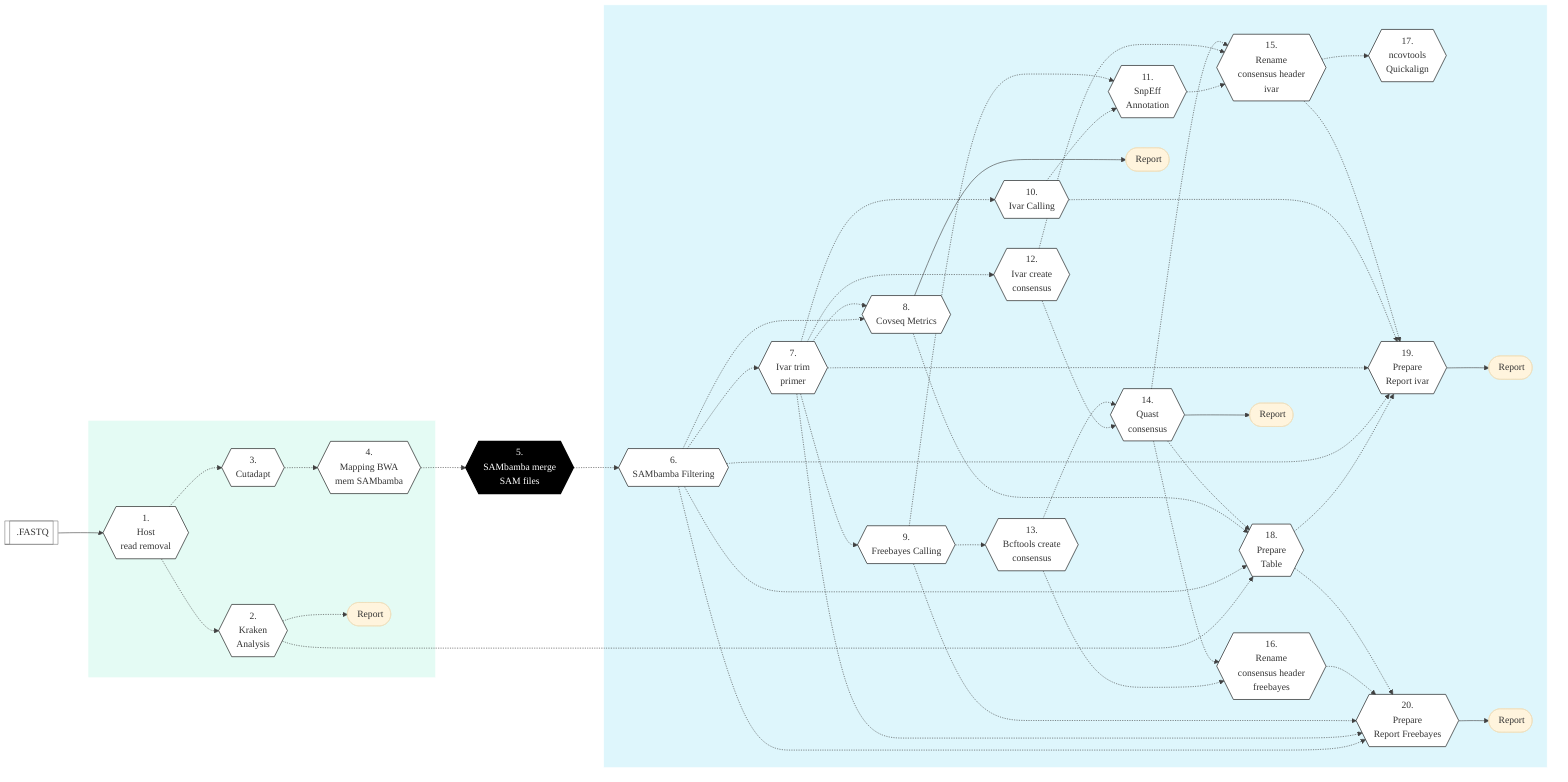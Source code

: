 %%{init: {'theme': 'base', 'themeVariables': { 'lineColor': '#404040'}, 'fontFamily': 'Montserrat', 'fontSize': 10}}%%

        %% GenPipes Schema for Covseq.py
        %% Ref: https://bitbucket.org/mugqic/genpipes/src/master/pipelines/covseq/
        %% Author Shaloo Shalini <shalz@hotmail.com>

        graph LR
          InputFASTQ[[fa:fa-file-archive-o .FASTQ]]
          Node1{{ 1. <br/> Host <br/> read removal }}:::nodefill
          Node2{{ 2. <br/> Kraken <br/> Analysis }}:::nodefill
          Node3{{ 3. <br/> Cutadapt }}:::nodefill
          Node4{{ 4. <br/> Mapping BWA <br/> mem SAMbamba }}:::nodefill
          Node5{{ 5. <br/> SAMbamba merge <br/> SAM files }}:::nodefillblack
          Node6{{ 6. <br/> SAMbamba Filtering }}:::nodefill
          Node7{{ 7. <br/> Ivar trim <br/> primer }}:::nodefill
          Node8{{ 8. <br/> Covseq Metrics }}:::nodefill
          Node9{{ 9. <br/> Freebayes Calling }}:::nodefill
          Node10{{ 10. <br/> Ivar Calling }}:::nodefill
          Node11{{ 11. <br/> SnpEff <br/> Annotation }}:::nodefill
          Node12{{ 12. <br/> Ivar create <br/> consensus }}:::nodefill
          Node13{{ 13. <br/> Bcftools create <br/> consensus }}:::nodefill
          Node14{{ 14. <br/> Quast <br/> consensus }}:::nodefill
          Node15{{ 15. <br/> Rename <br/> consensus header <br/> ivar }}:::nodefill
          Node16{{ 16. <br/> Rename <br/> consensus header <br/> freebayes }}:::nodefill
          Node17{{ 17. <br/> ncovtools <br/> Quickalign }}:::nodefill
          Node18{{ 18. <br/> Prepare <br/> Table }}:::nodefill
          Node19{{ 19. <br/> Prepare <br/> Report ivar }}:::nodefill
          Node20{{ 20. <br/> Prepare <br/> Report Freebayes }}:::nodefill
          QuastOutput([fa:fa-sticky-note-o Report ])
          CovseqOutput([fa:fa-sticky-note-o Report ])
          KrakenOutput([fa:fa-sticky-note-o Report ])
          Outputivar([fa:fa-sticky-note-o Report ])
          Outputfb([fa:fa-sticky-note-o Report ])

          InputFASTQ --> Node1
          Node1 -.-> Node2 & Node3
          Node2 -.-> KrakenOutput
          Node3 -.-> Node4 -.-> Node5 -.-> Node6
          Node6 -.-> Node7 & Node8
          Node7 -.-> Node8 & Node9 & Node10 & Node12 
          Node10 & Node9 -.-> Node11
          Node8 ---> CovseqOutput
          Node9 -.-> Node13
          Node12 & Node13 -.-> Node14
          Node11 & Node12 & Node14 -.-> Node15
          Node13 & Node14 -.-> Node16
          Node15 -.-> Node17
          Node2 & Node6 & Node8 & Node14 -.-> Node18 -.-> Node19
          Node6 & Node7 & Node10 & Node15 -.-> Node19
          Node6 & Node7 & Node9 & Node16 & Node18 -.-> Node20
          Node14 --> QuastOutput
          Node19 --> Outputivar
          Node20 --> Outputfb

          subgraph readSetSteps[" "]
            Node1
            Node2
            Node3
            Node4
            KrakenOutput
          end

          subgraph sampleSetSteps[" "]
            Node6
            Node7
            Node8
            Node9
            Node10
            Node11
            Node12
            Node13
            Node14
            Node15
            Node16
            Node17
            Node18
            Node19
            Node20
            QuastOutput
            CovseqOutput
            Outputivar
            Outputfb
          end

          classDef greenRect fill:#E4FBF4,stroke:white
          class readSetSteps greenRect
          classDef blueRect fill:#DEF6FC,stroke:white
          class sampleSetSteps blueRect
          classDef inputfill fill:#ffffff,stroke:gray,stroke-width:1px
          classDef nodefill fill:#ffffff,stroke:black,stroke-width:1px
          classDef nodefillblack fill:black,stroke:black,color:white,stroke-width:2px
          class InputFASTQ inputfill